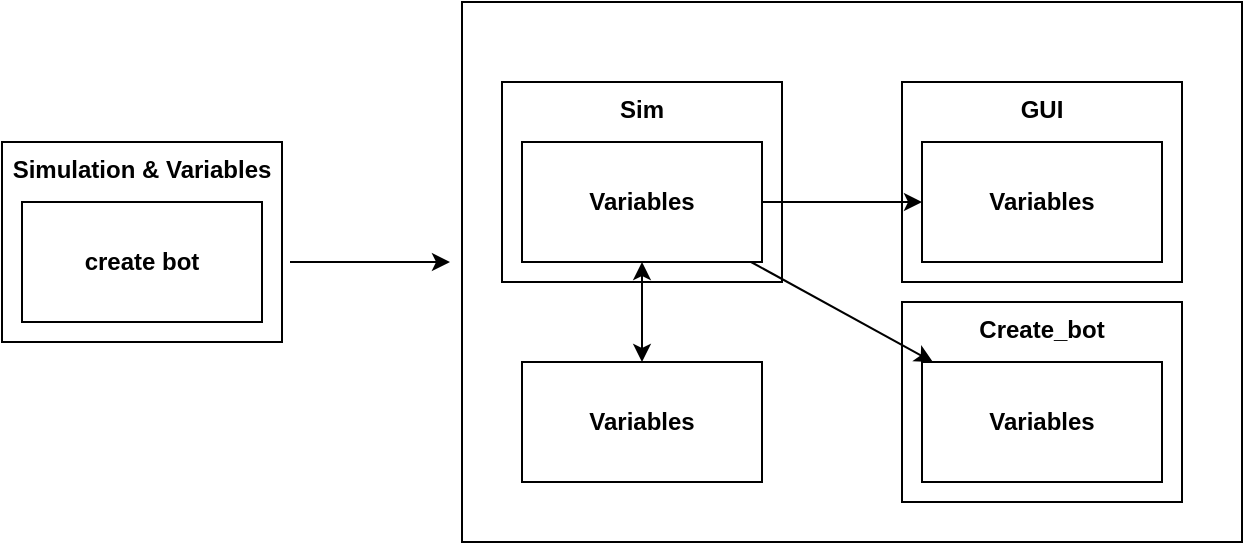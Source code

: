<mxfile version="14.7.3" type="github">
  <diagram id="SNIl6PTKfTN1p4X5pCDb" name="Page-1">
    <mxGraphModel dx="1038" dy="547" grid="1" gridSize="10" guides="1" tooltips="1" connect="1" arrows="1" fold="1" page="1" pageScale="1" pageWidth="827" pageHeight="1169" math="0" shadow="0">
      <root>
        <mxCell id="0" />
        <mxCell id="1" parent="0" />
        <mxCell id="uF8HqUZdWJPGoQ06jfNw-22" value="" style="rounded=0;whiteSpace=wrap;html=1;verticalAlign=top;fillColor=none;" vertex="1" parent="1">
          <mxGeometry x="330" y="70" width="390" height="270" as="geometry" />
        </mxCell>
        <mxCell id="uF8HqUZdWJPGoQ06jfNw-3" value="" style="endArrow=classic;html=1;endSize=6;" edge="1" parent="1">
          <mxGeometry width="50" height="50" relative="1" as="geometry">
            <mxPoint x="244" y="200" as="sourcePoint" />
            <mxPoint x="324" y="200" as="targetPoint" />
          </mxGeometry>
        </mxCell>
        <mxCell id="uF8HqUZdWJPGoQ06jfNw-9" value="&lt;span&gt;Variables&lt;/span&gt;" style="rounded=0;whiteSpace=wrap;html=1;verticalAlign=middle;fontStyle=1" vertex="1" parent="1">
          <mxGeometry x="360" y="250" width="120" height="60" as="geometry" />
        </mxCell>
        <mxCell id="uF8HqUZdWJPGoQ06jfNw-11" value="" style="group" vertex="1" connectable="0" parent="1">
          <mxGeometry x="350" y="110" width="140" height="100" as="geometry" />
        </mxCell>
        <mxCell id="uF8HqUZdWJPGoQ06jfNw-7" value="&lt;b&gt;Sim&lt;/b&gt;" style="rounded=0;whiteSpace=wrap;html=1;verticalAlign=top;" vertex="1" parent="uF8HqUZdWJPGoQ06jfNw-11">
          <mxGeometry width="140" height="100" as="geometry" />
        </mxCell>
        <mxCell id="uF8HqUZdWJPGoQ06jfNw-10" value="&lt;b&gt;Variables&lt;/b&gt;" style="rounded=0;whiteSpace=wrap;html=1;verticalAlign=middle;" vertex="1" parent="uF8HqUZdWJPGoQ06jfNw-11">
          <mxGeometry x="10" y="30" width="120" height="60" as="geometry" />
        </mxCell>
        <mxCell id="uF8HqUZdWJPGoQ06jfNw-12" value="" style="group" vertex="1" connectable="0" parent="1">
          <mxGeometry x="550" y="110" width="140" height="100" as="geometry" />
        </mxCell>
        <mxCell id="uF8HqUZdWJPGoQ06jfNw-5" value="&lt;b&gt;GUI&lt;/b&gt;" style="rounded=0;whiteSpace=wrap;html=1;verticalAlign=top;" vertex="1" parent="uF8HqUZdWJPGoQ06jfNw-12">
          <mxGeometry width="140" height="100" as="geometry" />
        </mxCell>
        <mxCell id="uF8HqUZdWJPGoQ06jfNw-6" value="&lt;b&gt;Variables&lt;/b&gt;" style="rounded=0;whiteSpace=wrap;html=1;verticalAlign=middle;" vertex="1" parent="uF8HqUZdWJPGoQ06jfNw-12">
          <mxGeometry x="10" y="30" width="120" height="60" as="geometry" />
        </mxCell>
        <mxCell id="uF8HqUZdWJPGoQ06jfNw-13" value="" style="group" vertex="1" connectable="0" parent="1">
          <mxGeometry x="550" y="220" width="140" height="100" as="geometry" />
        </mxCell>
        <mxCell id="uF8HqUZdWJPGoQ06jfNw-14" value="&lt;b&gt;Create_bot&lt;br&gt;&lt;br&gt;&lt;/b&gt;" style="rounded=0;whiteSpace=wrap;html=1;verticalAlign=top;" vertex="1" parent="uF8HqUZdWJPGoQ06jfNw-13">
          <mxGeometry width="140" height="100" as="geometry" />
        </mxCell>
        <mxCell id="uF8HqUZdWJPGoQ06jfNw-15" value="&lt;b&gt;Variables&lt;/b&gt;" style="rounded=0;whiteSpace=wrap;html=1;verticalAlign=middle;" vertex="1" parent="uF8HqUZdWJPGoQ06jfNw-13">
          <mxGeometry x="10" y="30" width="120" height="60" as="geometry" />
        </mxCell>
        <mxCell id="uF8HqUZdWJPGoQ06jfNw-16" value="" style="endArrow=classic;startArrow=classic;html=1;" edge="1" parent="1" source="uF8HqUZdWJPGoQ06jfNw-9" target="uF8HqUZdWJPGoQ06jfNw-10">
          <mxGeometry width="50" height="50" relative="1" as="geometry">
            <mxPoint x="410" y="230" as="sourcePoint" />
            <mxPoint x="460" y="180" as="targetPoint" />
          </mxGeometry>
        </mxCell>
        <mxCell id="uF8HqUZdWJPGoQ06jfNw-17" value="" style="endArrow=classic;html=1;" edge="1" parent="1" source="uF8HqUZdWJPGoQ06jfNw-10" target="uF8HqUZdWJPGoQ06jfNw-6">
          <mxGeometry width="50" height="50" relative="1" as="geometry">
            <mxPoint x="390" y="290" as="sourcePoint" />
            <mxPoint x="440" y="240" as="targetPoint" />
          </mxGeometry>
        </mxCell>
        <mxCell id="uF8HqUZdWJPGoQ06jfNw-18" value="" style="endArrow=classic;html=1;" edge="1" parent="1" source="uF8HqUZdWJPGoQ06jfNw-10" target="uF8HqUZdWJPGoQ06jfNw-15">
          <mxGeometry width="50" height="50" relative="1" as="geometry">
            <mxPoint x="390" y="290" as="sourcePoint" />
            <mxPoint x="440" y="240" as="targetPoint" />
          </mxGeometry>
        </mxCell>
        <mxCell id="uF8HqUZdWJPGoQ06jfNw-19" value="" style="group" vertex="1" connectable="0" parent="1">
          <mxGeometry x="100" y="140" width="140" height="100" as="geometry" />
        </mxCell>
        <mxCell id="uF8HqUZdWJPGoQ06jfNw-20" value="&lt;b&gt;Simulation &amp;amp; Variables&lt;/b&gt;" style="rounded=0;whiteSpace=wrap;html=1;verticalAlign=top;" vertex="1" parent="uF8HqUZdWJPGoQ06jfNw-19">
          <mxGeometry width="140" height="100" as="geometry" />
        </mxCell>
        <mxCell id="uF8HqUZdWJPGoQ06jfNw-21" value="&lt;b&gt;create bot&lt;/b&gt;" style="rounded=0;whiteSpace=wrap;html=1;verticalAlign=middle;" vertex="1" parent="uF8HqUZdWJPGoQ06jfNw-19">
          <mxGeometry x="10" y="30" width="120" height="60" as="geometry" />
        </mxCell>
      </root>
    </mxGraphModel>
  </diagram>
</mxfile>
